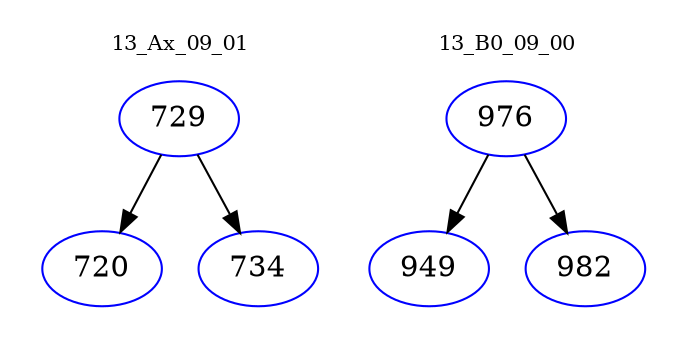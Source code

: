 digraph{
subgraph cluster_0 {
color = white
label = "13_Ax_09_01";
fontsize=10;
T0_729 [label="729", color="blue"]
T0_729 -> T0_720 [color="black"]
T0_720 [label="720", color="blue"]
T0_729 -> T0_734 [color="black"]
T0_734 [label="734", color="blue"]
}
subgraph cluster_1 {
color = white
label = "13_B0_09_00";
fontsize=10;
T1_976 [label="976", color="blue"]
T1_976 -> T1_949 [color="black"]
T1_949 [label="949", color="blue"]
T1_976 -> T1_982 [color="black"]
T1_982 [label="982", color="blue"]
}
}
